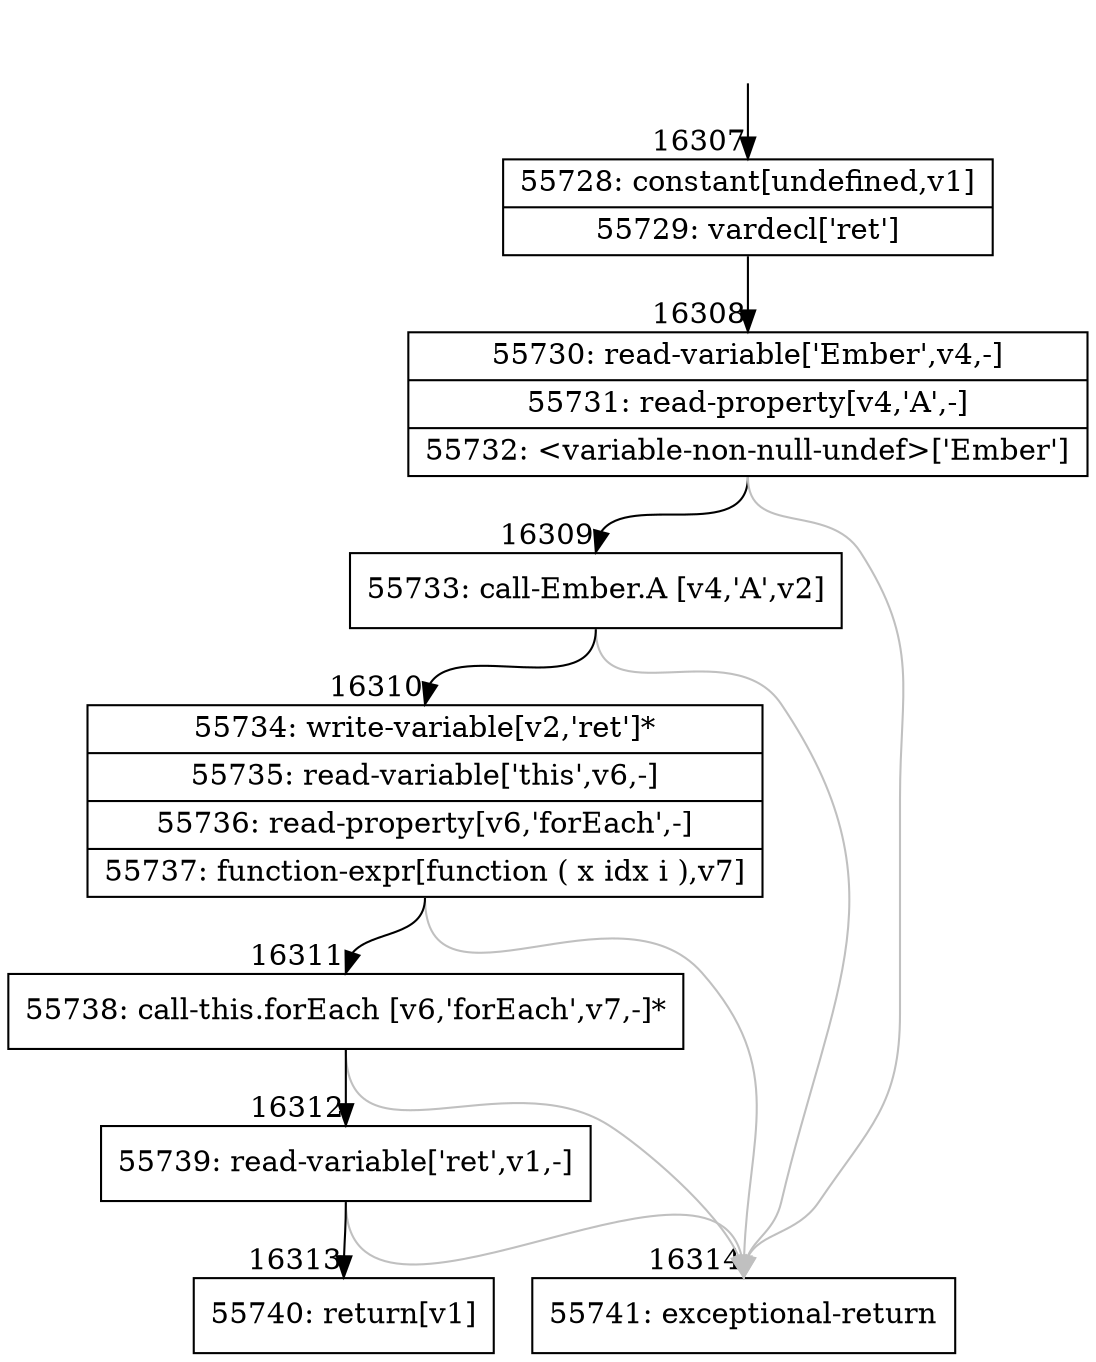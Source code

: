 digraph {
rankdir="TD"
BB_entry1388[shape=none,label=""];
BB_entry1388 -> BB16307 [tailport=s, headport=n, headlabel="    16307"]
BB16307 [shape=record label="{55728: constant[undefined,v1]|55729: vardecl['ret']}" ] 
BB16307 -> BB16308 [tailport=s, headport=n, headlabel="      16308"]
BB16308 [shape=record label="{55730: read-variable['Ember',v4,-]|55731: read-property[v4,'A',-]|55732: \<variable-non-null-undef\>['Ember']}" ] 
BB16308 -> BB16309 [tailport=s, headport=n, headlabel="      16309"]
BB16308 -> BB16314 [tailport=s, headport=n, color=gray, headlabel="      16314"]
BB16309 [shape=record label="{55733: call-Ember.A [v4,'A',v2]}" ] 
BB16309 -> BB16310 [tailport=s, headport=n, headlabel="      16310"]
BB16309 -> BB16314 [tailport=s, headport=n, color=gray]
BB16310 [shape=record label="{55734: write-variable[v2,'ret']*|55735: read-variable['this',v6,-]|55736: read-property[v6,'forEach',-]|55737: function-expr[function ( x idx i ),v7]}" ] 
BB16310 -> BB16311 [tailport=s, headport=n, headlabel="      16311"]
BB16310 -> BB16314 [tailport=s, headport=n, color=gray]
BB16311 [shape=record label="{55738: call-this.forEach [v6,'forEach',v7,-]*}" ] 
BB16311 -> BB16312 [tailport=s, headport=n, headlabel="      16312"]
BB16311 -> BB16314 [tailport=s, headport=n, color=gray]
BB16312 [shape=record label="{55739: read-variable['ret',v1,-]}" ] 
BB16312 -> BB16313 [tailport=s, headport=n, headlabel="      16313"]
BB16312 -> BB16314 [tailport=s, headport=n, color=gray]
BB16313 [shape=record label="{55740: return[v1]}" ] 
BB16314 [shape=record label="{55741: exceptional-return}" ] 
//#$~ 30391
}
